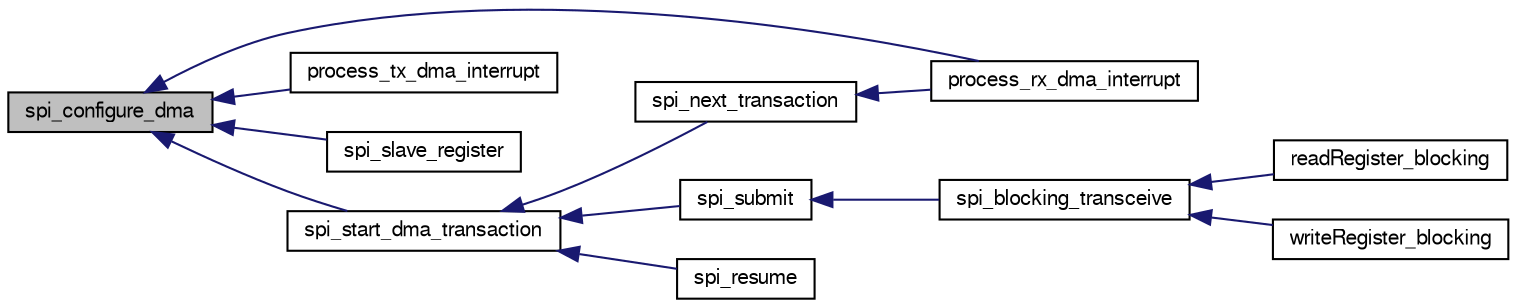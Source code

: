 digraph "spi_configure_dma"
{
  edge [fontname="FreeSans",fontsize="10",labelfontname="FreeSans",labelfontsize="10"];
  node [fontname="FreeSans",fontsize="10",shape=record];
  rankdir="LR";
  Node1 [label="spi_configure_dma",height=0.2,width=0.4,color="black", fillcolor="grey75", style="filled", fontcolor="black"];
  Node1 -> Node2 [dir="back",color="midnightblue",fontsize="10",style="solid",fontname="FreeSans"];
  Node2 [label="process_rx_dma_interrupt",height=0.2,width=0.4,color="black", fillcolor="white", style="filled",URL="$stm32_2mcu__periph_2spi__arch_8c.html#ad55db59fe845c613959d0fe874905e5d",tooltip="Processing done after rx completes. "];
  Node1 -> Node3 [dir="back",color="midnightblue",fontsize="10",style="solid",fontname="FreeSans"];
  Node3 [label="process_tx_dma_interrupt",height=0.2,width=0.4,color="black", fillcolor="white", style="filled",URL="$stm32_2mcu__periph_2spi__arch_8c.html#a5114d28c589cb22186e8ef72301dc8f4",tooltip="Processing done after tx completes. "];
  Node1 -> Node4 [dir="back",color="midnightblue",fontsize="10",style="solid",fontname="FreeSans"];
  Node4 [label="spi_slave_register",height=0.2,width=0.4,color="black", fillcolor="white", style="filled",URL="$group__spi.html#gad2b96673b774298d3bd908e84ceb37c8",tooltip="Register a spi transaction in slave mode (only one transaction can be registered). "];
  Node1 -> Node5 [dir="back",color="midnightblue",fontsize="10",style="solid",fontname="FreeSans"];
  Node5 [label="spi_start_dma_transaction",height=0.2,width=0.4,color="black", fillcolor="white", style="filled",URL="$stm32_2mcu__periph_2spi__arch_8c.html#a87e230295cb1339876faa6f6986a44e9",tooltip="Start a new transaction with DMA. "];
  Node5 -> Node6 [dir="back",color="midnightblue",fontsize="10",style="solid",fontname="FreeSans"];
  Node6 [label="spi_submit",height=0.2,width=0.4,color="black", fillcolor="white", style="filled",URL="$group__spi.html#ga5d383931766cb373ebad0b8bc26d439d",tooltip="Submit a spi transaction. "];
  Node6 -> Node7 [dir="back",color="midnightblue",fontsize="10",style="solid",fontname="FreeSans"];
  Node7 [label="spi_blocking_transceive",height=0.2,width=0.4,color="black", fillcolor="white", style="filled",URL="$group__spi.html#ga66e55e817c63768ac9910dc6f7cc9447",tooltip="Perform a spi transaction (blocking). "];
  Node7 -> Node8 [dir="back",color="midnightblue",fontsize="10",style="solid",fontname="FreeSans"];
  Node8 [label="readRegister_blocking",height=0.2,width=0.4,color="black", fillcolor="white", style="filled",URL="$pmw3901_8c.html#a00ba06d3e6407dfaf867e6097462d617"];
  Node7 -> Node9 [dir="back",color="midnightblue",fontsize="10",style="solid",fontname="FreeSans"];
  Node9 [label="writeRegister_blocking",height=0.2,width=0.4,color="black", fillcolor="white", style="filled",URL="$pmw3901_8c.html#a8265440e872d2a53abf19f0caeb3ec9e"];
  Node5 -> Node10 [dir="back",color="midnightblue",fontsize="10",style="solid",fontname="FreeSans"];
  Node10 [label="spi_resume",height=0.2,width=0.4,color="black", fillcolor="white", style="filled",URL="$group__spi.html#gaf5ff5a9f93b73caf6532b7e25dd917b9",tooltip="Resume the SPI fifo. "];
  Node5 -> Node11 [dir="back",color="midnightblue",fontsize="10",style="solid",fontname="FreeSans"];
  Node11 [label="spi_next_transaction",height=0.2,width=0.4,color="black", fillcolor="white", style="filled",URL="$stm32_2mcu__periph_2spi__arch_8c.html#ab28a9d2e45999868806bdbb2a422614f",tooltip="start next transaction if there is one in the queue "];
  Node11 -> Node2 [dir="back",color="midnightblue",fontsize="10",style="solid",fontname="FreeSans"];
}
